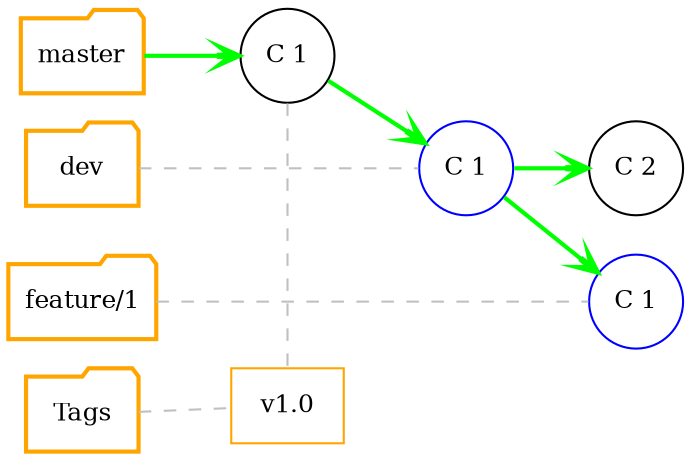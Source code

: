 digraph git_branch_model {
  splines=line
  rankdir="LR"
  bgcolor="transparent"

  /* Global Node/Edge config */
  edge[arrowhead=open]

  /* Nodes representing the branches */
  node[ fontsize=12.0,style="bold", shape=folder, color=orange]
  master [group="master"]
  dev [group="dev"]
  feature_1 [label="feature/1", group="feature"]
  tags [label="Tags", group="tags"]

  /* Nodes representing Tags */
  node[shape=rect,fontsize=12.0, style="", color=orange]
  T_1 [label="v1.0", group="release"]

  /* Nodes representing commit */
  node[ fontsize=12.0,style="",shape=circle, color=""]
  C_1[label="C 1", group="master"]
  C_2_D[label="C 2", group="dev"]

  /* Nodes representing pointer */
  node[color="blue"]
  C_1_D [label="C 1", group="dev"]
  C_1_F_1 [label="C 1", group="feature"]

  edge[arrowhead=none, style="dashed",color=gray]
  /* Define branch commits */
  master -> C_1 [arrowhead=open, color="green", style="bold"]
  feature_1 -> C_1_F_1
  tags -> T_1

  /* Define dev branch commits */
  dev -> C_1_D

  /* 2. Git Tags */
  C_1 -> T_1

  edge[color="green", arrowhead=open,  style="bold"]
  /* 1. inter branch commit */
  C_1 -> C_1_D -> { C_1_F_1 C_2_D }

  {rank=same; master dev feature_1 tags}
  {rank=same; C_1 T_1}
  {rank=same; C_2_D C_1_F_1}
}
